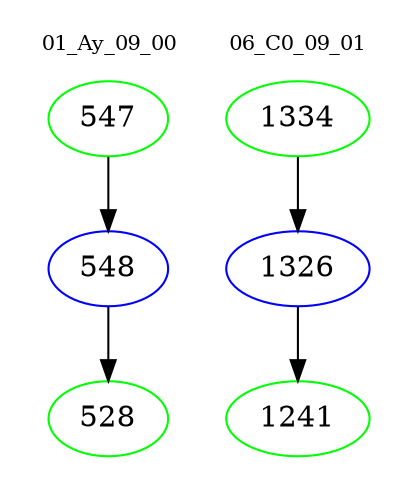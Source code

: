 digraph{
subgraph cluster_0 {
color = white
label = "01_Ay_09_00";
fontsize=10;
T0_547 [label="547", color="green"]
T0_547 -> T0_548 [color="black"]
T0_548 [label="548", color="blue"]
T0_548 -> T0_528 [color="black"]
T0_528 [label="528", color="green"]
}
subgraph cluster_1 {
color = white
label = "06_C0_09_01";
fontsize=10;
T1_1334 [label="1334", color="green"]
T1_1334 -> T1_1326 [color="black"]
T1_1326 [label="1326", color="blue"]
T1_1326 -> T1_1241 [color="black"]
T1_1241 [label="1241", color="green"]
}
}
